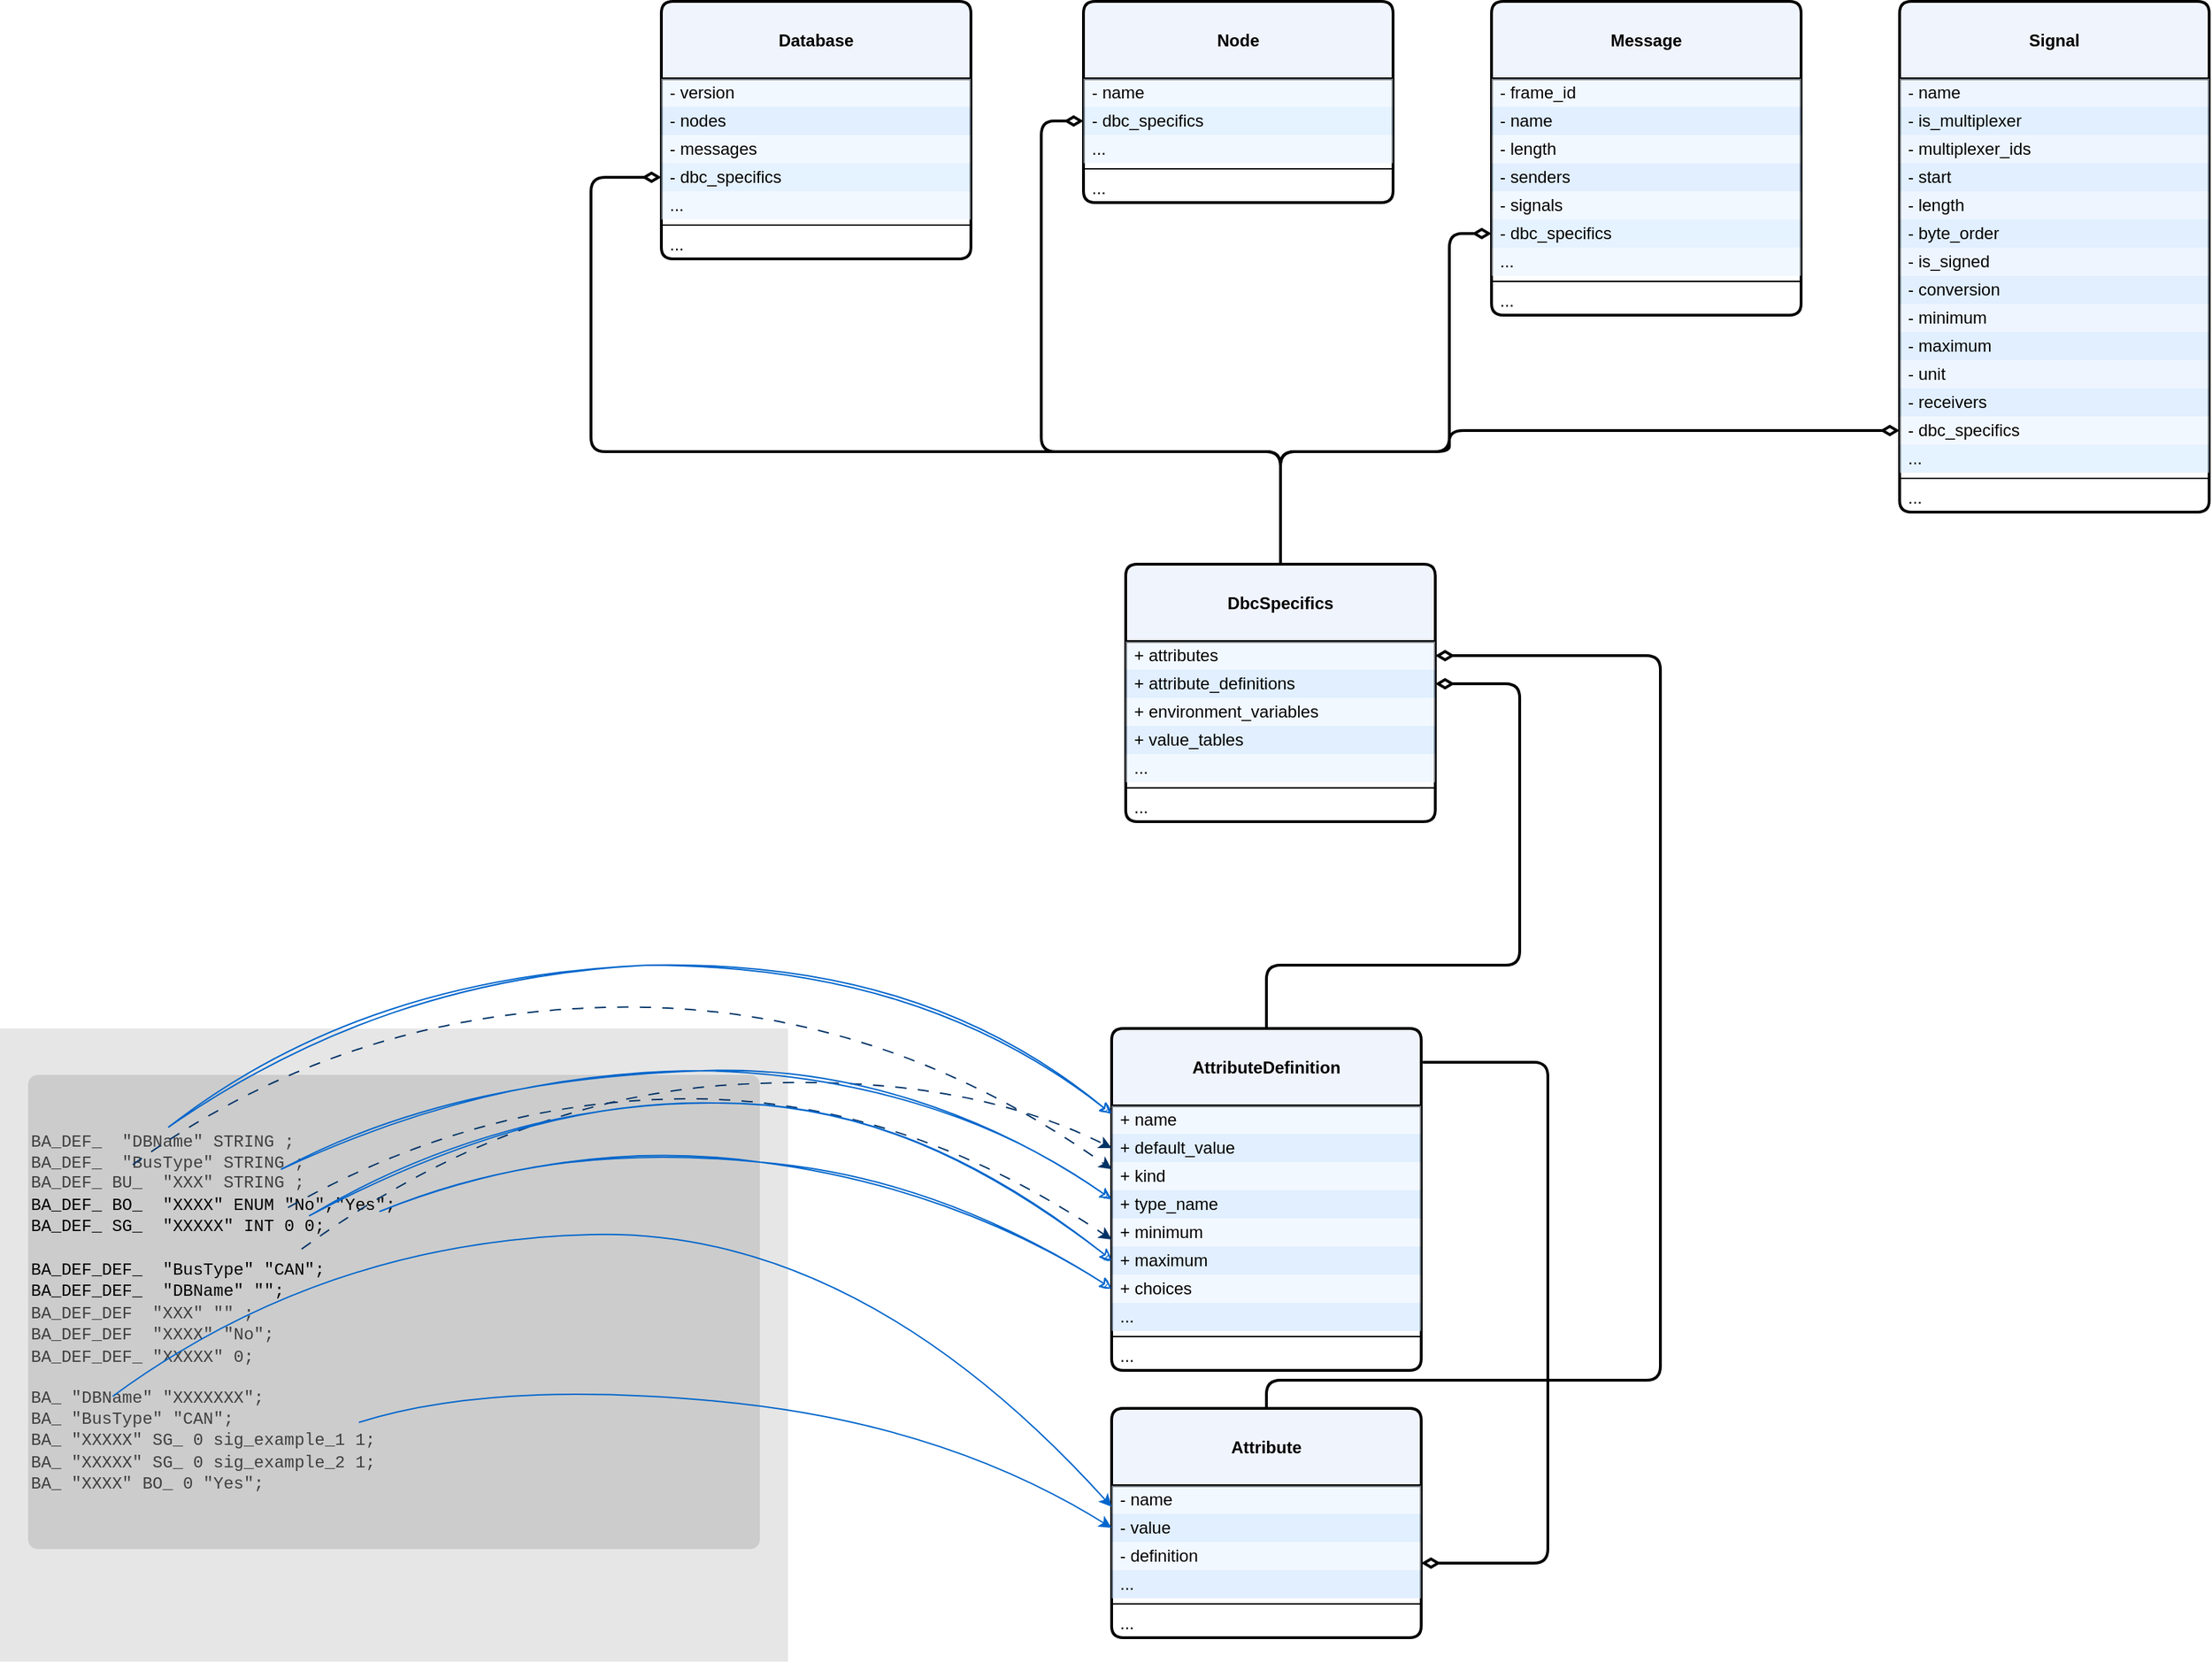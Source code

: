 <mxfile>
    <diagram id="7ABmXiVf6YTN1FhZLi2m" name="第 1 页">
        <mxGraphModel dx="4515" dy="3354" grid="1" gridSize="10" guides="1" tooltips="1" connect="1" arrows="1" fold="1" page="1" pageScale="1" pageWidth="1169" pageHeight="1654" math="0" shadow="0">
            <root>
                <mxCell id="0"/>
                <mxCell id="1" parent="0"/>
                <mxCell id="2" value="&lt;div&gt;&lt;br&gt;&lt;/div&gt;&lt;div&gt;&lt;b&gt;Node&lt;/b&gt;&lt;/div&gt;" style="swimlane;fontStyle=0;align=center;verticalAlign=top;childLayout=stackLayout;horizontal=1;startSize=55;horizontalStack=0;resizeParent=1;resizeParentMax=0;resizeLast=0;collapsible=0;marginBottom=0;html=1;whiteSpace=wrap;arcSize=5;rounded=1;strokeWidth=2;fillColor=#F0F4FC;" vertex="1" parent="1">
                    <mxGeometry x="390" y="-490" width="220" height="143" as="geometry"/>
                </mxCell>
                <mxCell id="3" value="- name" style="text;html=1;strokeColor=none;fillColor=#E5F2FF;align=left;verticalAlign=middle;spacingLeft=4;spacingRight=4;overflow=hidden;rotatable=0;points=[[0,0.5],[1,0.5]];portConstraint=eastwest;whiteSpace=wrap;opacity=50;" vertex="1" parent="2">
                    <mxGeometry y="55" width="220" height="20" as="geometry"/>
                </mxCell>
                <mxCell id="93" value="- dbc_specifics" style="text;html=1;strokeColor=none;fillColor=#CCE5FF;align=left;verticalAlign=middle;spacingLeft=4;spacingRight=4;overflow=hidden;rotatable=0;points=[[0,0.5],[1,0.5]];portConstraint=eastwest;whiteSpace=wrap;opacity=50;" vertex="1" parent="2">
                    <mxGeometry y="75" width="220" height="20" as="geometry"/>
                </mxCell>
                <mxCell id="4" value="..." style="text;html=1;strokeColor=none;fillColor=light-dark(#E5F2FF,#1A2637);align=left;verticalAlign=middle;spacingLeft=4;spacingRight=4;overflow=hidden;rotatable=0;points=[[0,0.5],[1,0.5]];portConstraint=eastwest;whiteSpace=wrap;opacity=50;" vertex="1" parent="2">
                    <mxGeometry y="95" width="220" height="20" as="geometry"/>
                </mxCell>
                <mxCell id="5" value="" style="line;strokeWidth=1;fillColor=none;align=left;verticalAlign=middle;spacingTop=-1;spacingLeft=3;spacingRight=3;rotatable=0;labelPosition=right;points=[];portConstraint=eastwest;" vertex="1" parent="2">
                    <mxGeometry y="115" width="220" height="8" as="geometry"/>
                </mxCell>
                <mxCell id="6" value="..." style="text;html=1;strokeColor=none;fillColor=none;align=left;verticalAlign=middle;spacingLeft=4;spacingRight=4;overflow=hidden;rotatable=0;points=[[0,0.5],[1,0.5]];portConstraint=eastwest;whiteSpace=wrap;" vertex="1" parent="2">
                    <mxGeometry y="123" width="220" height="20" as="geometry"/>
                </mxCell>
                <mxCell id="7" value="&lt;div&gt;&lt;b&gt;&lt;br&gt;&lt;/b&gt;&lt;/div&gt;&lt;b&gt;Message&lt;/b&gt;" style="swimlane;fontStyle=0;align=center;verticalAlign=top;childLayout=stackLayout;horizontal=1;startSize=55;horizontalStack=0;resizeParent=1;resizeParentMax=0;resizeLast=0;collapsible=0;marginBottom=0;html=1;whiteSpace=wrap;rounded=1;arcSize=5;strokeWidth=2;fillColor=#F0F4FC;" vertex="1" parent="1">
                    <mxGeometry x="680" y="-490" width="220" height="223" as="geometry"/>
                </mxCell>
                <mxCell id="8" value="- frame_id" style="text;html=1;strokeColor=none;fillColor=#E5F2FF;align=left;verticalAlign=middle;spacingLeft=4;spacingRight=4;overflow=hidden;rotatable=0;points=[[0,0.5],[1,0.5]];portConstraint=eastwest;whiteSpace=wrap;opacity=50;" vertex="1" parent="7">
                    <mxGeometry y="55" width="220" height="20" as="geometry"/>
                </mxCell>
                <mxCell id="9" value="- name" style="text;html=1;strokeColor=none;fillColor=#C4DFFF;align=left;verticalAlign=middle;spacingLeft=4;spacingRight=4;overflow=hidden;rotatable=0;points=[[0,0.5],[1,0.5]];portConstraint=eastwest;whiteSpace=wrap;opacity=50;" vertex="1" parent="7">
                    <mxGeometry y="75" width="220" height="20" as="geometry"/>
                </mxCell>
                <mxCell id="10" value="- length" style="text;html=1;strokeColor=none;fillColor=#E5F2FF;align=left;verticalAlign=middle;spacingLeft=4;spacingRight=4;overflow=hidden;rotatable=0;points=[[0,0.5],[1,0.5]];portConstraint=eastwest;whiteSpace=wrap;opacity=50;" vertex="1" parent="7">
                    <mxGeometry y="95" width="220" height="20" as="geometry"/>
                </mxCell>
                <mxCell id="11" value="- senders" style="text;html=1;strokeColor=none;fillColor=#C4DFFF;align=left;verticalAlign=middle;spacingLeft=4;spacingRight=4;overflow=hidden;rotatable=0;points=[[0,0.5],[1,0.5]];portConstraint=eastwest;whiteSpace=wrap;opacity=50;" vertex="1" parent="7">
                    <mxGeometry y="115" width="220" height="20" as="geometry"/>
                </mxCell>
                <mxCell id="12" value="- signals" style="text;html=1;strokeColor=none;fillColor=#E5F2FF;align=left;verticalAlign=middle;spacingLeft=4;spacingRight=4;overflow=hidden;rotatable=0;points=[[0,0.5],[1,0.5]];portConstraint=eastwest;whiteSpace=wrap;opacity=50;" vertex="1" parent="7">
                    <mxGeometry y="135" width="220" height="20" as="geometry"/>
                </mxCell>
                <mxCell id="94" value="- dbc_specifics" style="text;html=1;strokeColor=none;fillColor=light-dark(#CCE5FF,#15202B);align=left;verticalAlign=middle;spacingLeft=4;spacingRight=4;overflow=hidden;rotatable=0;points=[[0,0.5],[1,0.5]];portConstraint=eastwest;whiteSpace=wrap;opacity=50;" vertex="1" parent="7">
                    <mxGeometry y="155" width="220" height="20" as="geometry"/>
                </mxCell>
                <mxCell id="13" value="..." style="text;html=1;strokeColor=none;fillColor=#E5F2FF;align=left;verticalAlign=middle;spacingLeft=4;spacingRight=4;overflow=hidden;rotatable=0;points=[[0,0.5],[1,0.5]];portConstraint=eastwest;whiteSpace=wrap;opacity=50;" vertex="1" parent="7">
                    <mxGeometry y="175" width="220" height="20" as="geometry"/>
                </mxCell>
                <mxCell id="14" value="" style="line;strokeWidth=1;fillColor=none;align=left;verticalAlign=middle;spacingTop=-1;spacingLeft=3;spacingRight=3;rotatable=0;labelPosition=right;points=[];portConstraint=eastwest;" vertex="1" parent="7">
                    <mxGeometry y="195" width="220" height="8" as="geometry"/>
                </mxCell>
                <mxCell id="15" value="..." style="text;html=1;strokeColor=none;fillColor=none;align=left;verticalAlign=middle;spacingLeft=4;spacingRight=4;overflow=hidden;rotatable=0;points=[[0,0.5],[1,0.5]];portConstraint=eastwest;whiteSpace=wrap;" vertex="1" parent="7">
                    <mxGeometry y="203" width="220" height="20" as="geometry"/>
                </mxCell>
                <mxCell id="16" value="&lt;div&gt;&lt;br&gt;&lt;/div&gt;&lt;b&gt;Signal&lt;/b&gt;" style="swimlane;fontStyle=0;align=center;verticalAlign=top;childLayout=stackLayout;horizontal=1;startSize=55;horizontalStack=0;resizeParent=1;resizeParentMax=0;resizeLast=0;collapsible=0;marginBottom=0;html=1;whiteSpace=wrap;arcSize=5;rounded=1;strokeWidth=2;fillColor=#F0F4FC;" vertex="1" parent="1">
                    <mxGeometry x="970" y="-490" width="220" height="363" as="geometry"/>
                </mxCell>
                <mxCell id="17" value="- name" style="text;html=1;strokeColor=none;fillColor=#DDEBFF;align=left;verticalAlign=middle;spacingLeft=4;spacingRight=4;overflow=hidden;rotatable=0;points=[[0,0.5],[1,0.5]];portConstraint=eastwest;whiteSpace=wrap;opacity=50;" vertex="1" parent="16">
                    <mxGeometry y="55" width="220" height="20" as="geometry"/>
                </mxCell>
                <mxCell id="18" value="- is_multiplexer" style="text;html=1;strokeColor=none;fillColor=#C4DFFF;align=left;verticalAlign=middle;spacingLeft=4;spacingRight=4;overflow=hidden;rotatable=0;points=[[0,0.5],[1,0.5]];portConstraint=eastwest;whiteSpace=wrap;opacity=50;" vertex="1" parent="16">
                    <mxGeometry y="75" width="220" height="20" as="geometry"/>
                </mxCell>
                <mxCell id="19" value="- multiplexer_ids" style="text;html=1;strokeColor=none;fillColor=#DDEBFF;align=left;verticalAlign=middle;spacingLeft=4;spacingRight=4;overflow=hidden;rotatable=0;points=[[0,0.5],[1,0.5]];portConstraint=eastwest;whiteSpace=wrap;opacity=50;" vertex="1" parent="16">
                    <mxGeometry y="95" width="220" height="20" as="geometry"/>
                </mxCell>
                <mxCell id="20" value="- start" style="text;html=1;strokeColor=none;fillColor=#C4DFFF;align=left;verticalAlign=middle;spacingLeft=4;spacingRight=4;overflow=hidden;rotatable=0;points=[[0,0.5],[1,0.5]];portConstraint=eastwest;whiteSpace=wrap;opacity=50;" vertex="1" parent="16">
                    <mxGeometry y="115" width="220" height="20" as="geometry"/>
                </mxCell>
                <mxCell id="21" value="- length" style="text;html=1;strokeColor=none;fillColor=#DDEBFF;align=left;verticalAlign=middle;spacingLeft=4;spacingRight=4;overflow=hidden;rotatable=0;points=[[0,0.5],[1,0.5]];portConstraint=eastwest;whiteSpace=wrap;opacity=50;" vertex="1" parent="16">
                    <mxGeometry y="135" width="220" height="20" as="geometry"/>
                </mxCell>
                <mxCell id="22" value="- byte_order" style="text;html=1;strokeColor=none;fillColor=#C4DFFF;align=left;verticalAlign=middle;spacingLeft=4;spacingRight=4;overflow=hidden;rotatable=0;points=[[0,0.5],[1,0.5]];portConstraint=eastwest;whiteSpace=wrap;opacity=50;" vertex="1" parent="16">
                    <mxGeometry y="155" width="220" height="20" as="geometry"/>
                </mxCell>
                <mxCell id="23" value="- is_signed" style="text;html=1;strokeColor=none;fillColor=#DDEBFF;align=left;verticalAlign=middle;spacingLeft=4;spacingRight=4;overflow=hidden;rotatable=0;points=[[0,0.5],[1,0.5]];portConstraint=eastwest;whiteSpace=wrap;opacity=50;" vertex="1" parent="16">
                    <mxGeometry y="175" width="220" height="20" as="geometry"/>
                </mxCell>
                <mxCell id="24" value="- conversion" style="text;html=1;strokeColor=none;fillColor=#C4DFFF;align=left;verticalAlign=middle;spacingLeft=4;spacingRight=4;overflow=hidden;rotatable=0;points=[[0,0.5],[1,0.5]];portConstraint=eastwest;whiteSpace=wrap;opacity=50;" vertex="1" parent="16">
                    <mxGeometry y="195" width="220" height="20" as="geometry"/>
                </mxCell>
                <mxCell id="25" value="- minimum" style="text;html=1;strokeColor=none;fillColor=#DDEBFF;align=left;verticalAlign=middle;spacingLeft=4;spacingRight=4;overflow=hidden;rotatable=0;points=[[0,0.5],[1,0.5]];portConstraint=eastwest;whiteSpace=wrap;opacity=50;" vertex="1" parent="16">
                    <mxGeometry y="215" width="220" height="20" as="geometry"/>
                </mxCell>
                <mxCell id="26" value="- maximum" style="text;html=1;strokeColor=none;fillColor=#C4DFFF;align=left;verticalAlign=middle;spacingLeft=4;spacingRight=4;overflow=hidden;rotatable=0;points=[[0,0.5],[1,0.5]];portConstraint=eastwest;whiteSpace=wrap;opacity=50;" vertex="1" parent="16">
                    <mxGeometry y="235" width="220" height="20" as="geometry"/>
                </mxCell>
                <mxCell id="27" value="- unit" style="text;html=1;strokeColor=none;fillColor=#DDEBFF;align=left;verticalAlign=middle;spacingLeft=4;spacingRight=4;overflow=hidden;rotatable=0;points=[[0,0.5],[1,0.5]];portConstraint=eastwest;whiteSpace=wrap;opacity=50;" vertex="1" parent="16">
                    <mxGeometry y="255" width="220" height="20" as="geometry"/>
                </mxCell>
                <mxCell id="28" value="- receivers" style="text;html=1;strokeColor=none;fillColor=#C4DFFF;align=left;verticalAlign=middle;spacingLeft=4;spacingRight=4;overflow=hidden;rotatable=0;points=[[0,0.5],[1,0.5]];portConstraint=eastwest;whiteSpace=wrap;opacity=50;" vertex="1" parent="16">
                    <mxGeometry y="275" width="220" height="20" as="geometry"/>
                </mxCell>
                <mxCell id="95" value="- dbc_specifics" style="text;html=1;strokeColor=none;fillColor=#E5F2FF;align=left;verticalAlign=middle;spacingLeft=4;spacingRight=4;overflow=hidden;rotatable=0;points=[[0,0.5],[1,0.5]];portConstraint=eastwest;whiteSpace=wrap;opacity=50;" vertex="1" parent="16">
                    <mxGeometry y="295" width="220" height="20" as="geometry"/>
                </mxCell>
                <mxCell id="29" value="..." style="text;html=1;strokeColor=none;fillColor=#CCE5FF;align=left;verticalAlign=middle;spacingLeft=4;spacingRight=4;overflow=hidden;rotatable=0;points=[[0,0.5],[1,0.5]];portConstraint=eastwest;whiteSpace=wrap;opacity=50;" vertex="1" parent="16">
                    <mxGeometry y="315" width="220" height="20" as="geometry"/>
                </mxCell>
                <mxCell id="30" value="" style="line;strokeWidth=1;fillColor=none;align=left;verticalAlign=middle;spacingTop=-1;spacingLeft=3;spacingRight=3;rotatable=0;labelPosition=right;points=[];portConstraint=eastwest;" vertex="1" parent="16">
                    <mxGeometry y="335" width="220" height="8" as="geometry"/>
                </mxCell>
                <mxCell id="31" value="..." style="text;html=1;strokeColor=none;fillColor=none;align=left;verticalAlign=middle;spacingLeft=4;spacingRight=4;overflow=hidden;rotatable=0;points=[[0,0.5],[1,0.5]];portConstraint=eastwest;whiteSpace=wrap;" vertex="1" parent="16">
                    <mxGeometry y="343" width="220" height="20" as="geometry"/>
                </mxCell>
                <mxCell id="32" value="&lt;div&gt;&lt;br&gt;&lt;/div&gt;Database" style="swimlane;fontStyle=1;align=center;verticalAlign=top;childLayout=stackLayout;horizontal=1;startSize=55;horizontalStack=0;resizeParent=1;resizeParentMax=0;resizeLast=0;collapsible=0;marginBottom=0;html=1;whiteSpace=wrap;arcSize=5;rounded=1;strokeWidth=2;fillColor=#F0F4FC;" vertex="1" parent="1">
                    <mxGeometry x="90" y="-490" width="220" height="183" as="geometry"/>
                </mxCell>
                <mxCell id="33" value="- version" style="text;html=1;strokeColor=none;fillColor=#E5F2FF;align=left;verticalAlign=middle;spacingLeft=4;spacingRight=4;overflow=hidden;rotatable=0;points=[[0,0.5],[1,0.5]];portConstraint=eastwest;whiteSpace=wrap;opacity=50;" vertex="1" parent="32">
                    <mxGeometry y="55" width="220" height="20" as="geometry"/>
                </mxCell>
                <mxCell id="34" value="- nodes" style="text;html=1;strokeColor=none;fillColor=#C4DFFF;align=left;verticalAlign=middle;spacingLeft=4;spacingRight=4;overflow=hidden;rotatable=0;points=[[0,0.5],[1,0.5]];portConstraint=eastwest;whiteSpace=wrap;opacity=50;" vertex="1" parent="32">
                    <mxGeometry y="75" width="220" height="20" as="geometry"/>
                </mxCell>
                <mxCell id="35" value="- messages" style="text;html=1;strokeColor=none;fillColor=#E5F2FF;align=left;verticalAlign=middle;spacingLeft=4;spacingRight=4;overflow=hidden;rotatable=0;points=[[0,0.5],[1,0.5]];portConstraint=eastwest;whiteSpace=wrap;opacity=50;" vertex="1" parent="32">
                    <mxGeometry y="95" width="220" height="20" as="geometry"/>
                </mxCell>
                <mxCell id="92" value="- dbc_specifics" style="text;html=1;strokeColor=none;fillColor=#CCE5FF;align=left;verticalAlign=middle;spacingLeft=4;spacingRight=4;overflow=hidden;rotatable=0;points=[[0,0.5],[1,0.5]];portConstraint=eastwest;whiteSpace=wrap;opacity=50;" vertex="1" parent="32">
                    <mxGeometry y="115" width="220" height="20" as="geometry"/>
                </mxCell>
                <mxCell id="36" value="..." style="text;html=1;strokeColor=none;fillColor=#E5F2FF;align=left;verticalAlign=middle;spacingLeft=4;spacingRight=4;overflow=hidden;rotatable=0;points=[[0,0.5],[1,0.5]];portConstraint=eastwest;whiteSpace=wrap;opacity=50;" vertex="1" parent="32">
                    <mxGeometry y="135" width="220" height="20" as="geometry"/>
                </mxCell>
                <mxCell id="37" value="" style="line;strokeWidth=1;fillColor=none;align=left;verticalAlign=middle;spacingTop=-1;spacingLeft=3;spacingRight=3;rotatable=0;labelPosition=right;points=[];portConstraint=eastwest;" vertex="1" parent="32">
                    <mxGeometry y="155" width="220" height="8" as="geometry"/>
                </mxCell>
                <mxCell id="38" value="..." style="text;html=1;strokeColor=none;fillColor=none;align=left;verticalAlign=middle;spacingLeft=4;spacingRight=4;overflow=hidden;rotatable=0;points=[[0,0.5],[1,0.5]];portConstraint=eastwest;whiteSpace=wrap;" vertex="1" parent="32">
                    <mxGeometry y="163" width="220" height="20" as="geometry"/>
                </mxCell>
                <mxCell id="39" value="&lt;div&gt;&lt;br&gt;&lt;/div&gt;&lt;div&gt;AttributeDefinition&lt;/div&gt;" style="swimlane;fontStyle=1;align=center;verticalAlign=top;childLayout=stackLayout;horizontal=1;startSize=55;horizontalStack=0;resizeParent=1;resizeParentMax=0;resizeLast=0;collapsible=0;marginBottom=0;html=1;whiteSpace=wrap;arcSize=5;rounded=1;strokeWidth=2;fillColor=#F0F4FC;" vertex="1" parent="1">
                    <mxGeometry x="410" y="240" width="220" height="243" as="geometry"/>
                </mxCell>
                <mxCell id="40" value="+ name" style="text;html=1;strokeColor=none;fillColor=#E5F2FF;align=left;verticalAlign=middle;spacingLeft=4;spacingRight=4;overflow=hidden;rotatable=0;points=[[0,0.5],[1,0.5]];portConstraint=eastwest;whiteSpace=wrap;opacity=50;" vertex="1" parent="39">
                    <mxGeometry y="55" width="220" height="20" as="geometry"/>
                </mxCell>
                <mxCell id="41" value="+ default_value" style="text;html=1;strokeColor=none;fillColor=#C4DFFF;align=left;verticalAlign=middle;spacingLeft=4;spacingRight=4;overflow=hidden;rotatable=0;points=[[0,0.5],[1,0.5]];portConstraint=eastwest;whiteSpace=wrap;opacity=50;" vertex="1" parent="39">
                    <mxGeometry y="75" width="220" height="20" as="geometry"/>
                </mxCell>
                <mxCell id="42" value="+ kind" style="text;html=1;strokeColor=none;fillColor=#E5F2FF;align=left;verticalAlign=middle;spacingLeft=4;spacingRight=4;overflow=hidden;rotatable=0;points=[[0,0.5],[1,0.5]];portConstraint=eastwest;whiteSpace=wrap;opacity=50;" vertex="1" parent="39">
                    <mxGeometry y="95" width="220" height="20" as="geometry"/>
                </mxCell>
                <mxCell id="53" value="+ type_name" style="text;html=1;strokeColor=none;fillColor=#C4DFFF;align=left;verticalAlign=middle;spacingLeft=4;spacingRight=4;overflow=hidden;rotatable=0;points=[[0,0.5],[1,0.5]];portConstraint=eastwest;whiteSpace=wrap;opacity=50;" vertex="1" parent="39">
                    <mxGeometry y="115" width="220" height="20" as="geometry"/>
                </mxCell>
                <mxCell id="54" value="+ minimum" style="text;html=1;strokeColor=none;fillColor=#E5F2FF;align=left;verticalAlign=middle;spacingLeft=4;spacingRight=4;overflow=hidden;rotatable=0;points=[[0,0.5],[1,0.5]];portConstraint=eastwest;whiteSpace=wrap;opacity=50;" vertex="1" parent="39">
                    <mxGeometry y="135" width="220" height="20" as="geometry"/>
                </mxCell>
                <mxCell id="55" value="+ maximum" style="text;html=1;strokeColor=none;fillColor=#C4DFFF;align=left;verticalAlign=middle;spacingLeft=4;spacingRight=4;overflow=hidden;rotatable=0;points=[[0,0.5],[1,0.5]];portConstraint=eastwest;whiteSpace=wrap;opacity=50;" vertex="1" parent="39">
                    <mxGeometry y="155" width="220" height="20" as="geometry"/>
                </mxCell>
                <mxCell id="56" value="+ choices" style="text;html=1;strokeColor=none;fillColor=#E5F2FF;align=left;verticalAlign=middle;spacingLeft=4;spacingRight=4;overflow=hidden;rotatable=0;points=[[0,0.5],[1,0.5]];portConstraint=eastwest;whiteSpace=wrap;opacity=50;" vertex="1" parent="39">
                    <mxGeometry y="175" width="220" height="20" as="geometry"/>
                </mxCell>
                <mxCell id="43" value="..." style="text;html=1;strokeColor=none;fillColor=#C4DFFF;align=left;verticalAlign=middle;spacingLeft=4;spacingRight=4;overflow=hidden;rotatable=0;points=[[0,0.5],[1,0.5]];portConstraint=eastwest;whiteSpace=wrap;opacity=50;" vertex="1" parent="39">
                    <mxGeometry y="195" width="220" height="20" as="geometry"/>
                </mxCell>
                <mxCell id="44" value="" style="line;strokeWidth=1;fillColor=none;align=left;verticalAlign=middle;spacingTop=-1;spacingLeft=3;spacingRight=3;rotatable=0;labelPosition=right;points=[];portConstraint=eastwest;" vertex="1" parent="39">
                    <mxGeometry y="215" width="220" height="8" as="geometry"/>
                </mxCell>
                <mxCell id="45" value="..." style="text;html=1;strokeColor=none;fillColor=none;align=left;verticalAlign=middle;spacingLeft=4;spacingRight=4;overflow=hidden;rotatable=0;points=[[0,0.5],[1,0.5]];portConstraint=eastwest;whiteSpace=wrap;" vertex="1" parent="39">
                    <mxGeometry y="223" width="220" height="20" as="geometry"/>
                </mxCell>
                <mxCell id="46" value="&lt;div&gt;&lt;br&gt;&lt;/div&gt;&lt;div&gt;Attribute&lt;/div&gt;" style="swimlane;fontStyle=1;align=center;verticalAlign=top;childLayout=stackLayout;horizontal=1;startSize=55;horizontalStack=0;resizeParent=1;resizeParentMax=0;resizeLast=0;collapsible=0;marginBottom=0;html=1;whiteSpace=wrap;arcSize=5;rounded=1;strokeWidth=2;fillColor=#F0F4FC;" vertex="1" parent="1">
                    <mxGeometry x="410" y="510" width="220" height="163" as="geometry"/>
                </mxCell>
                <mxCell id="47" value="- name" style="text;html=1;strokeColor=none;fillColor=#E5F2FF;align=left;verticalAlign=middle;spacingLeft=4;spacingRight=4;overflow=hidden;rotatable=0;points=[[0,0.5],[1,0.5]];portConstraint=eastwest;whiteSpace=wrap;opacity=50;" vertex="1" parent="46">
                    <mxGeometry y="55" width="220" height="20" as="geometry"/>
                </mxCell>
                <mxCell id="48" value="- value" style="text;html=1;strokeColor=none;fillColor=#C4DFFF;align=left;verticalAlign=middle;spacingLeft=4;spacingRight=4;overflow=hidden;rotatable=0;points=[[0,0.5],[1,0.5]];portConstraint=eastwest;whiteSpace=wrap;opacity=50;" vertex="1" parent="46">
                    <mxGeometry y="75" width="220" height="20" as="geometry"/>
                </mxCell>
                <mxCell id="49" value="- definition" style="text;html=1;strokeColor=none;fillColor=#E5F2FF;align=left;verticalAlign=middle;spacingLeft=4;spacingRight=4;overflow=hidden;rotatable=0;points=[[0,0.5],[1,0.5]];portConstraint=eastwest;whiteSpace=wrap;opacity=50;" vertex="1" parent="46">
                    <mxGeometry y="95" width="220" height="20" as="geometry"/>
                </mxCell>
                <mxCell id="50" value="..." style="text;html=1;strokeColor=none;fillColor=#C4DFFF;align=left;verticalAlign=middle;spacingLeft=4;spacingRight=4;overflow=hidden;rotatable=0;points=[[0,0.5],[1,0.5]];portConstraint=eastwest;whiteSpace=wrap;opacity=50;" vertex="1" parent="46">
                    <mxGeometry y="115" width="220" height="20" as="geometry"/>
                </mxCell>
                <mxCell id="51" value="" style="line;strokeWidth=1;fillColor=none;align=left;verticalAlign=middle;spacingTop=-1;spacingLeft=3;spacingRight=3;rotatable=0;labelPosition=right;points=[];portConstraint=eastwest;" vertex="1" parent="46">
                    <mxGeometry y="135" width="220" height="8" as="geometry"/>
                </mxCell>
                <mxCell id="52" value="..." style="text;html=1;strokeColor=none;fillColor=none;align=left;verticalAlign=middle;spacingLeft=4;spacingRight=4;overflow=hidden;rotatable=0;points=[[0,0.5],[1,0.5]];portConstraint=eastwest;whiteSpace=wrap;" vertex="1" parent="46">
                    <mxGeometry y="143" width="220" height="20" as="geometry"/>
                </mxCell>
                <mxCell id="57" value="" style="rounded=0;whiteSpace=wrap;html=1;fillColor=#E6E6E6;strokeColor=none;" vertex="1" parent="1">
                    <mxGeometry x="-380" y="240" width="560" height="450" as="geometry"/>
                </mxCell>
                <mxCell id="58" value="&lt;div style=&quot;font-family: &amp;quot;Courier New&amp;quot;;&quot;&gt;&lt;span style=&quot;color: rgb(63, 63, 63); background-color: transparent;&quot;&gt;BA_DEF_&amp;nbsp; &quot;DBName&quot; STRING ;&lt;/span&gt;&lt;/div&gt;&lt;div style=&quot;&quot;&gt;&lt;span style=&quot;background-color: transparent; color: rgb(63, 63, 63);&quot;&gt;&lt;font face=&quot;Courier New&quot;&gt;BA_DEF_&amp;nbsp; &quot;BusType&quot; STRING ;&lt;/font&gt;&lt;/span&gt;&lt;/div&gt;&lt;div style=&quot;font-family: &amp;quot;Courier New&amp;quot;;&quot;&gt;&lt;span style=&quot;color: rgb(63, 63, 63); background-color: transparent;&quot;&gt;BA_DEF_ BU_&amp;nbsp; &quot;XXX&quot; STRING ;&lt;/span&gt;&lt;/div&gt;&lt;div style=&quot;&quot;&gt;&lt;font face=&quot;Courier New&quot;&gt;BA_DEF_ BO_&amp;nbsp; &quot;XXXX&quot; ENUM &quot;No&quot;,&quot;Yes&quot;;&lt;/font&gt;&lt;/div&gt;&lt;div style=&quot;&quot;&gt;&lt;font face=&quot;Courier New&quot;&gt;BA_DEF_ SG_&amp;nbsp; &quot;XXXXX&quot; INT 0 0;&lt;/font&gt;&lt;/div&gt;&lt;div style=&quot;&quot;&gt;&lt;font face=&quot;Courier New&quot;&gt;&lt;br&gt;&lt;/font&gt;&lt;/div&gt;&lt;div style=&quot;&quot;&gt;&lt;font face=&quot;Courier New&quot;&gt;BA_DEF_DEF_&amp;nbsp; &quot;BusType&quot; &quot;CAN&quot;;&lt;/font&gt;&lt;/div&gt;&lt;div style=&quot;&quot;&gt;&lt;font face=&quot;Courier New&quot;&gt;BA_DEF_DEF_&amp;nbsp; &quot;DBName&quot; &quot;&quot;;&lt;/font&gt;&lt;/div&gt;&lt;div style=&quot;&quot;&gt;&lt;span style=&quot;color: rgb(63, 63, 63); font-family: &amp;quot;Courier New&amp;quot;;&quot;&gt;BA_DEF_DEF&amp;nbsp; &quot;XXX&quot; &quot;&quot; ;&lt;/span&gt;&lt;/div&gt;&lt;div style=&quot;&quot;&gt;&lt;span style=&quot;color: rgb(63, 63, 63); font-family: &amp;quot;Courier New&amp;quot;;&quot;&gt;&lt;span style=&quot;color: rgb(63, 63, 63);&quot;&gt;BA_DEF_DEF&amp;nbsp; &quot;XXXX&quot; &quot;No&quot;;&lt;/span&gt;&lt;/span&gt;&lt;/div&gt;&lt;div style=&quot;&quot;&gt;&lt;span style=&quot;color: rgb(63, 63, 63); font-family: &amp;quot;Courier New&amp;quot;;&quot;&gt;&lt;span style=&quot;color: rgb(63, 63, 63);&quot;&gt;BA_DEF_DEF_ &quot;XXXXX&quot; 0;&lt;/span&gt;&lt;span style=&quot;color: rgb(63, 63, 63);&quot;&gt;&lt;/span&gt;&lt;/span&gt;&lt;/div&gt;&lt;div style=&quot;&quot;&gt;&lt;span style=&quot;color: rgb(63, 63, 63); font-family: &amp;quot;Courier New&amp;quot;;&quot;&gt;&lt;br&gt;&lt;/span&gt;&lt;/div&gt;&lt;div style=&quot;&quot;&gt;&lt;span style=&quot;color: rgb(63, 63, 63);&quot;&gt;&lt;div style=&quot;color: light-dark(rgb(63, 63, 63), rgb(183, 183, 183)); font-family: &amp;quot;Courier New&amp;quot;;&quot;&gt;BA_ &quot;DBName&quot; &quot;XXXXXXX&quot;;&lt;/div&gt;&lt;div style=&quot;color: light-dark(rgb(63, 63, 63), rgb(183, 183, 183)); font-family: &amp;quot;Courier New&amp;quot;;&quot;&gt;BA_ &quot;BusType&quot; &quot;CAN&quot;;&lt;/div&gt;&lt;div style=&quot;&quot;&gt;&lt;div style=&quot;&quot;&gt;&lt;font face=&quot;Courier New&quot;&gt;BA_ &quot;XXXXX&quot; SG_ 0&amp;nbsp;&lt;/font&gt;&lt;span style=&quot;color: rgb(63, 63, 63); font-family: &amp;quot;Courier New&amp;quot;;&quot;&gt;sig_example_1&amp;nbsp;&lt;/span&gt;&lt;font face=&quot;Courier New&quot;&gt;1;&lt;/font&gt;&lt;/div&gt;&lt;div style=&quot;&quot;&gt;&lt;font face=&quot;Courier New&quot;&gt;BA_ &quot;XXXXX&quot; SG_ 0&amp;nbsp;&lt;/font&gt;&lt;span style=&quot;color: rgb(63, 63, 63); font-family: &amp;quot;Courier New&amp;quot;;&quot;&gt;sig_example_2&lt;/span&gt;&lt;font face=&quot;Courier New&quot;&gt;&amp;nbsp;1;&lt;/font&gt;&lt;/div&gt;&lt;div style=&quot;&quot;&gt;&lt;font face=&quot;Courier New&quot;&gt;BA_ &quot;XXXX&quot; BO_ 0 &quot;Yes&quot;;&lt;/font&gt;&lt;/div&gt;&lt;/div&gt;&lt;/span&gt;&lt;/div&gt;" style="text;html=1;align=left;verticalAlign=middle;whiteSpace=wrap;rounded=1;fillColor=#CCCCCC;arcSize=2;" vertex="1" parent="1">
                    <mxGeometry x="-360" y="273" width="520" height="337" as="geometry"/>
                </mxCell>
                <mxCell id="59" value="" style="curved=1;endArrow=classic;html=1;exitX=0.192;exitY=0.11;exitDx=0;exitDy=0;exitPerimeter=0;entryX=0;entryY=0.25;entryDx=0;entryDy=0;strokeColor=#0066CC;flowAnimation=0;sketch=1;curveFitting=1;jiggle=2;" edge="1" parent="1" source="58" target="39">
                    <mxGeometry width="50" height="50" relative="1" as="geometry">
                        <mxPoint x="-150" y="170" as="sourcePoint"/>
                        <mxPoint x="-100" y="120" as="targetPoint"/>
                        <Array as="points">
                            <mxPoint x="-110" y="200"/>
                            <mxPoint x="270" y="190"/>
                        </Array>
                    </mxGeometry>
                </mxCell>
                <mxCell id="60" value="" style="curved=1;endArrow=classic;html=1;exitX=0.192;exitY=0.11;exitDx=0;exitDy=0;exitPerimeter=0;strokeColor=#003366;flowAnimation=1;" edge="1" parent="1">
                    <mxGeometry width="50" height="50" relative="1" as="geometry">
                        <mxPoint x="-290" y="340" as="sourcePoint"/>
                        <mxPoint x="410" y="340" as="targetPoint"/>
                        <Array as="points">
                            <mxPoint x="-140" y="230"/>
                            <mxPoint x="240" y="220"/>
                        </Array>
                    </mxGeometry>
                </mxCell>
                <mxCell id="61" value="" style="curved=1;endArrow=classic;html=1;exitX=0.192;exitY=0.11;exitDx=0;exitDy=0;exitPerimeter=0;entryX=0;entryY=0.5;entryDx=0;entryDy=0;strokeColor=#003366;flowAnimation=1;" edge="1" parent="1" target="41">
                    <mxGeometry width="50" height="50" relative="1" as="geometry">
                        <mxPoint x="-170" y="400" as="sourcePoint"/>
                        <mxPoint x="530" y="400" as="targetPoint"/>
                        <Array as="points">
                            <mxPoint x="-20" y="290"/>
                            <mxPoint x="300" y="270"/>
                        </Array>
                    </mxGeometry>
                </mxCell>
                <mxCell id="62" value="" style="curved=1;endArrow=classic;html=1;exitX=0.192;exitY=0.11;exitDx=0;exitDy=0;exitPerimeter=0;entryX=0;entryY=0.5;entryDx=0;entryDy=0;strokeColor=#0066CC;flowAnimation=0;sketch=1;curveFitting=1;jiggle=2;" edge="1" parent="1" target="39">
                    <mxGeometry width="50" height="50" relative="1" as="geometry">
                        <mxPoint x="-180" y="340" as="sourcePoint"/>
                        <mxPoint x="400" y="265" as="targetPoint"/>
                        <Array as="points">
                            <mxPoint x="-40" y="270"/>
                            <mxPoint x="280" y="270"/>
                        </Array>
                    </mxGeometry>
                </mxCell>
                <mxCell id="63" value="" style="curved=1;endArrow=classic;html=1;exitX=0.192;exitY=0.11;exitDx=0;exitDy=0;exitPerimeter=0;strokeColor=#003366;flowAnimation=1;" edge="1" parent="1">
                    <mxGeometry width="50" height="50" relative="1" as="geometry">
                        <mxPoint x="-180" y="370" as="sourcePoint"/>
                        <mxPoint x="410" y="390" as="targetPoint"/>
                        <Array as="points">
                            <mxPoint x="-40" y="290"/>
                            <mxPoint x="260" y="290"/>
                        </Array>
                    </mxGeometry>
                </mxCell>
                <mxCell id="64" value="" style="curved=1;endArrow=classic;html=1;exitX=0.192;exitY=0.11;exitDx=0;exitDy=0;exitPerimeter=0;entryX=0;entryY=0.5;entryDx=0;entryDy=0;strokeColor=#0066CC;flowAnimation=0;sketch=1;curveFitting=1;jiggle=2;" edge="1" parent="1" target="55">
                    <mxGeometry width="50" height="50" relative="1" as="geometry">
                        <mxPoint x="-160" y="373" as="sourcePoint"/>
                        <mxPoint x="430" y="393" as="targetPoint"/>
                        <Array as="points">
                            <mxPoint x="-20" y="293"/>
                            <mxPoint x="280" y="293"/>
                        </Array>
                    </mxGeometry>
                </mxCell>
                <mxCell id="65" value="" style="curved=1;endArrow=classic;html=1;exitX=0.192;exitY=0.11;exitDx=0;exitDy=0;exitPerimeter=0;entryX=0;entryY=0.5;entryDx=0;entryDy=0;strokeColor=#0066CC;flowAnimation=0;sketch=1;curveFitting=1;jiggle=2;" edge="1" parent="1" target="56">
                    <mxGeometry width="50" height="50" relative="1" as="geometry">
                        <mxPoint x="-110" y="370" as="sourcePoint"/>
                        <mxPoint x="460" y="402" as="targetPoint"/>
                        <Array as="points">
                            <mxPoint x="20" y="320"/>
                            <mxPoint x="300" y="350"/>
                        </Array>
                    </mxGeometry>
                </mxCell>
                <mxCell id="66" value="" style="curved=1;endArrow=classic;html=1;exitX=0.192;exitY=0.11;exitDx=0;exitDy=0;exitPerimeter=0;strokeColor=#0066CC;flowAnimation=0;" edge="1" parent="1">
                    <mxGeometry width="50" height="50" relative="1" as="geometry">
                        <mxPoint x="-300" y="501.5" as="sourcePoint"/>
                        <mxPoint x="410" y="580" as="targetPoint"/>
                        <Array as="points">
                            <mxPoint x="-150" y="391.5"/>
                            <mxPoint x="230" y="381.5"/>
                        </Array>
                    </mxGeometry>
                </mxCell>
                <mxCell id="78" value="" style="curved=1;endArrow=classic;html=1;exitX=0.192;exitY=0.11;exitDx=0;exitDy=0;exitPerimeter=0;strokeColor=#0066CC;flowAnimation=0;entryX=0;entryY=0.5;entryDx=0;entryDy=0;" edge="1" parent="1" target="48">
                    <mxGeometry width="50" height="50" relative="1" as="geometry">
                        <mxPoint x="-125" y="520" as="sourcePoint"/>
                        <mxPoint x="585" y="598.5" as="targetPoint"/>
                        <Array as="points">
                            <mxPoint x="-30" y="490"/>
                            <mxPoint x="290" y="520"/>
                        </Array>
                    </mxGeometry>
                </mxCell>
                <mxCell id="80" value="" style="endArrow=none;startArrow=diamondThin;endFill=0;startFill=0;html=1;verticalAlign=bottom;labelBackgroundColor=none;strokeWidth=2;startSize=8;endSize=8;entryX=1.005;entryY=0.099;entryDx=0;entryDy=0;entryPerimeter=0;" edge="1" parent="1" target="39">
                    <mxGeometry width="160" relative="1" as="geometry">
                        <mxPoint x="630" y="620" as="sourcePoint"/>
                        <mxPoint x="790" y="620" as="targetPoint"/>
                        <Array as="points">
                            <mxPoint x="720" y="620"/>
                            <mxPoint x="720" y="264"/>
                        </Array>
                    </mxGeometry>
                </mxCell>
                <mxCell id="81" value="&lt;div&gt;&lt;br&gt;&lt;/div&gt;DbcSpecifics" style="swimlane;fontStyle=1;align=center;verticalAlign=top;childLayout=stackLayout;horizontal=1;startSize=55;horizontalStack=0;resizeParent=1;resizeParentMax=0;resizeLast=0;collapsible=0;marginBottom=0;html=1;whiteSpace=wrap;arcSize=5;rounded=1;strokeWidth=2;fillColor=#F0F4FC;" vertex="1" parent="1">
                    <mxGeometry x="420" y="-90" width="220" height="183" as="geometry"/>
                </mxCell>
                <mxCell id="82" value="+ attributes" style="text;html=1;strokeColor=none;fillColor=#E5F2FF;align=left;verticalAlign=middle;spacingLeft=4;spacingRight=4;overflow=hidden;rotatable=0;points=[[0,0.5],[1,0.5]];portConstraint=eastwest;whiteSpace=wrap;opacity=50;" vertex="1" parent="81">
                    <mxGeometry y="55" width="220" height="20" as="geometry"/>
                </mxCell>
                <mxCell id="83" value="+ attribute_definitions" style="text;html=1;strokeColor=none;fillColor=#C4DFFF;align=left;verticalAlign=middle;spacingLeft=4;spacingRight=4;overflow=hidden;rotatable=0;points=[[0,0.5],[1,0.5]];portConstraint=eastwest;whiteSpace=wrap;opacity=50;" vertex="1" parent="81">
                    <mxGeometry y="75" width="220" height="20" as="geometry"/>
                </mxCell>
                <mxCell id="84" value="+ environment_variables" style="text;html=1;strokeColor=none;fillColor=#E5F2FF;align=left;verticalAlign=middle;spacingLeft=4;spacingRight=4;overflow=hidden;rotatable=0;points=[[0,0.5],[1,0.5]];portConstraint=eastwest;whiteSpace=wrap;opacity=50;" vertex="1" parent="81">
                    <mxGeometry y="95" width="220" height="20" as="geometry"/>
                </mxCell>
                <mxCell id="85" value="+ value_tables" style="text;html=1;strokeColor=none;fillColor=#C4DFFF;align=left;verticalAlign=middle;spacingLeft=4;spacingRight=4;overflow=hidden;rotatable=0;points=[[0,0.5],[1,0.5]];portConstraint=eastwest;whiteSpace=wrap;opacity=50;" vertex="1" parent="81">
                    <mxGeometry y="115" width="220" height="20" as="geometry"/>
                </mxCell>
                <mxCell id="89" value="..." style="text;html=1;strokeColor=none;fillColor=#E5F2FF;align=left;verticalAlign=middle;spacingLeft=4;spacingRight=4;overflow=hidden;rotatable=0;points=[[0,0.5],[1,0.5]];portConstraint=eastwest;whiteSpace=wrap;opacity=50;" vertex="1" parent="81">
                    <mxGeometry y="135" width="220" height="20" as="geometry"/>
                </mxCell>
                <mxCell id="90" value="" style="line;strokeWidth=1;fillColor=none;align=left;verticalAlign=middle;spacingTop=-1;spacingLeft=3;spacingRight=3;rotatable=0;labelPosition=right;points=[];portConstraint=eastwest;" vertex="1" parent="81">
                    <mxGeometry y="155" width="220" height="8" as="geometry"/>
                </mxCell>
                <mxCell id="91" value="..." style="text;html=1;strokeColor=none;fillColor=none;align=left;verticalAlign=middle;spacingLeft=4;spacingRight=4;overflow=hidden;rotatable=0;points=[[0,0.5],[1,0.5]];portConstraint=eastwest;whiteSpace=wrap;" vertex="1" parent="81">
                    <mxGeometry y="163" width="220" height="20" as="geometry"/>
                </mxCell>
                <mxCell id="96" value="" style="endArrow=none;startArrow=diamondThin;endFill=0;startFill=0;html=1;verticalAlign=bottom;labelBackgroundColor=none;strokeWidth=2;startSize=8;endSize=8;entryX=0.5;entryY=0;entryDx=0;entryDy=0;exitX=0;exitY=0.5;exitDx=0;exitDy=0;" edge="1" parent="1" source="92" target="81">
                    <mxGeometry width="160" relative="1" as="geometry">
                        <mxPoint x="180" y="116" as="sourcePoint"/>
                        <mxPoint x="181" y="-240" as="targetPoint"/>
                        <Array as="points">
                            <mxPoint x="40" y="-365"/>
                            <mxPoint x="40" y="-170"/>
                            <mxPoint x="530" y="-170"/>
                        </Array>
                    </mxGeometry>
                </mxCell>
                <mxCell id="97" value="" style="endArrow=none;startArrow=diamondThin;endFill=0;startFill=0;html=1;verticalAlign=bottom;labelBackgroundColor=none;strokeWidth=2;startSize=8;endSize=8;entryX=0.5;entryY=0;entryDx=0;entryDy=0;exitX=0;exitY=0.5;exitDx=0;exitDy=0;" edge="1" parent="1" source="93">
                    <mxGeometry width="160" relative="1" as="geometry">
                        <mxPoint x="90" y="-365" as="sourcePoint"/>
                        <mxPoint x="530" y="-90" as="targetPoint"/>
                        <Array as="points">
                            <mxPoint x="360" y="-405"/>
                            <mxPoint x="360" y="-170"/>
                            <mxPoint x="530" y="-170"/>
                        </Array>
                    </mxGeometry>
                </mxCell>
                <mxCell id="98" value="" style="endArrow=none;startArrow=diamondThin;endFill=0;startFill=0;html=1;verticalAlign=bottom;labelBackgroundColor=none;strokeWidth=2;startSize=8;endSize=8;entryX=0.5;entryY=0;entryDx=0;entryDy=0;exitX=0;exitY=0.5;exitDx=0;exitDy=0;" edge="1" parent="1" source="94">
                    <mxGeometry width="160" relative="1" as="geometry">
                        <mxPoint x="90" y="-365" as="sourcePoint"/>
                        <mxPoint x="530" y="-90" as="targetPoint"/>
                        <Array as="points">
                            <mxPoint x="650" y="-325"/>
                            <mxPoint x="650" y="-170"/>
                            <mxPoint x="530" y="-170"/>
                        </Array>
                    </mxGeometry>
                </mxCell>
                <mxCell id="99" value="" style="endArrow=none;startArrow=diamondThin;endFill=0;startFill=0;html=1;verticalAlign=bottom;labelBackgroundColor=none;strokeWidth=2;startSize=8;endSize=8;entryX=0.5;entryY=0;entryDx=0;entryDy=0;exitX=0;exitY=0.5;exitDx=0;exitDy=0;" edge="1" parent="1" source="95">
                    <mxGeometry width="160" relative="1" as="geometry">
                        <mxPoint x="680" y="-325" as="sourcePoint"/>
                        <mxPoint x="530" y="-90" as="targetPoint"/>
                        <Array as="points">
                            <mxPoint x="650" y="-185"/>
                            <mxPoint x="650" y="-170"/>
                            <mxPoint x="530" y="-170"/>
                        </Array>
                    </mxGeometry>
                </mxCell>
                <mxCell id="100" value="" style="endArrow=none;startArrow=diamondThin;endFill=0;startFill=0;html=1;verticalAlign=bottom;labelBackgroundColor=none;strokeWidth=2;startSize=8;endSize=8;entryX=0.5;entryY=0;entryDx=0;entryDy=0;exitX=1;exitY=0.5;exitDx=0;exitDy=0;" edge="1" parent="1" source="82" target="46">
                    <mxGeometry width="160" relative="1" as="geometry">
                        <mxPoint x="1270" y="-10" as="sourcePoint"/>
                        <mxPoint x="830" y="85" as="targetPoint"/>
                        <Array as="points">
                            <mxPoint x="800" y="-25"/>
                            <mxPoint x="800" y="490"/>
                            <mxPoint x="520" y="490"/>
                        </Array>
                    </mxGeometry>
                </mxCell>
                <mxCell id="101" value="" style="endArrow=none;startArrow=diamondThin;endFill=0;startFill=0;html=1;verticalAlign=bottom;labelBackgroundColor=none;strokeWidth=2;startSize=8;endSize=8;exitX=1;exitY=0.5;exitDx=0;exitDy=0;" edge="1" parent="1" source="83">
                    <mxGeometry width="160" relative="1" as="geometry">
                        <mxPoint x="640" as="sourcePoint"/>
                        <mxPoint x="520" y="240" as="targetPoint"/>
                        <Array as="points">
                            <mxPoint x="700" y="-5"/>
                            <mxPoint x="700" y="195"/>
                            <mxPoint x="520" y="195"/>
                        </Array>
                    </mxGeometry>
                </mxCell>
            </root>
        </mxGraphModel>
    </diagram>
</mxfile>